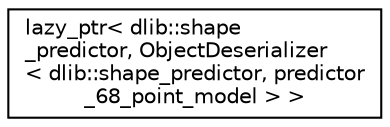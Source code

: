 digraph "Graphical Class Hierarchy"
{
 // LATEX_PDF_SIZE
  edge [fontname="Helvetica",fontsize="10",labelfontname="Helvetica",labelfontsize="10"];
  node [fontname="Helvetica",fontsize="10",shape=record];
  rankdir="LR";
  Node0 [label="lazy_ptr\< dlib::shape\l_predictor, ObjectDeserializer\l\< dlib::shape_predictor, predictor\l_68_point_model \> \>",height=0.2,width=0.4,color="black", fillcolor="white", style="filled",URL="$classlazy__ptr.html",tooltip=" "];
}
